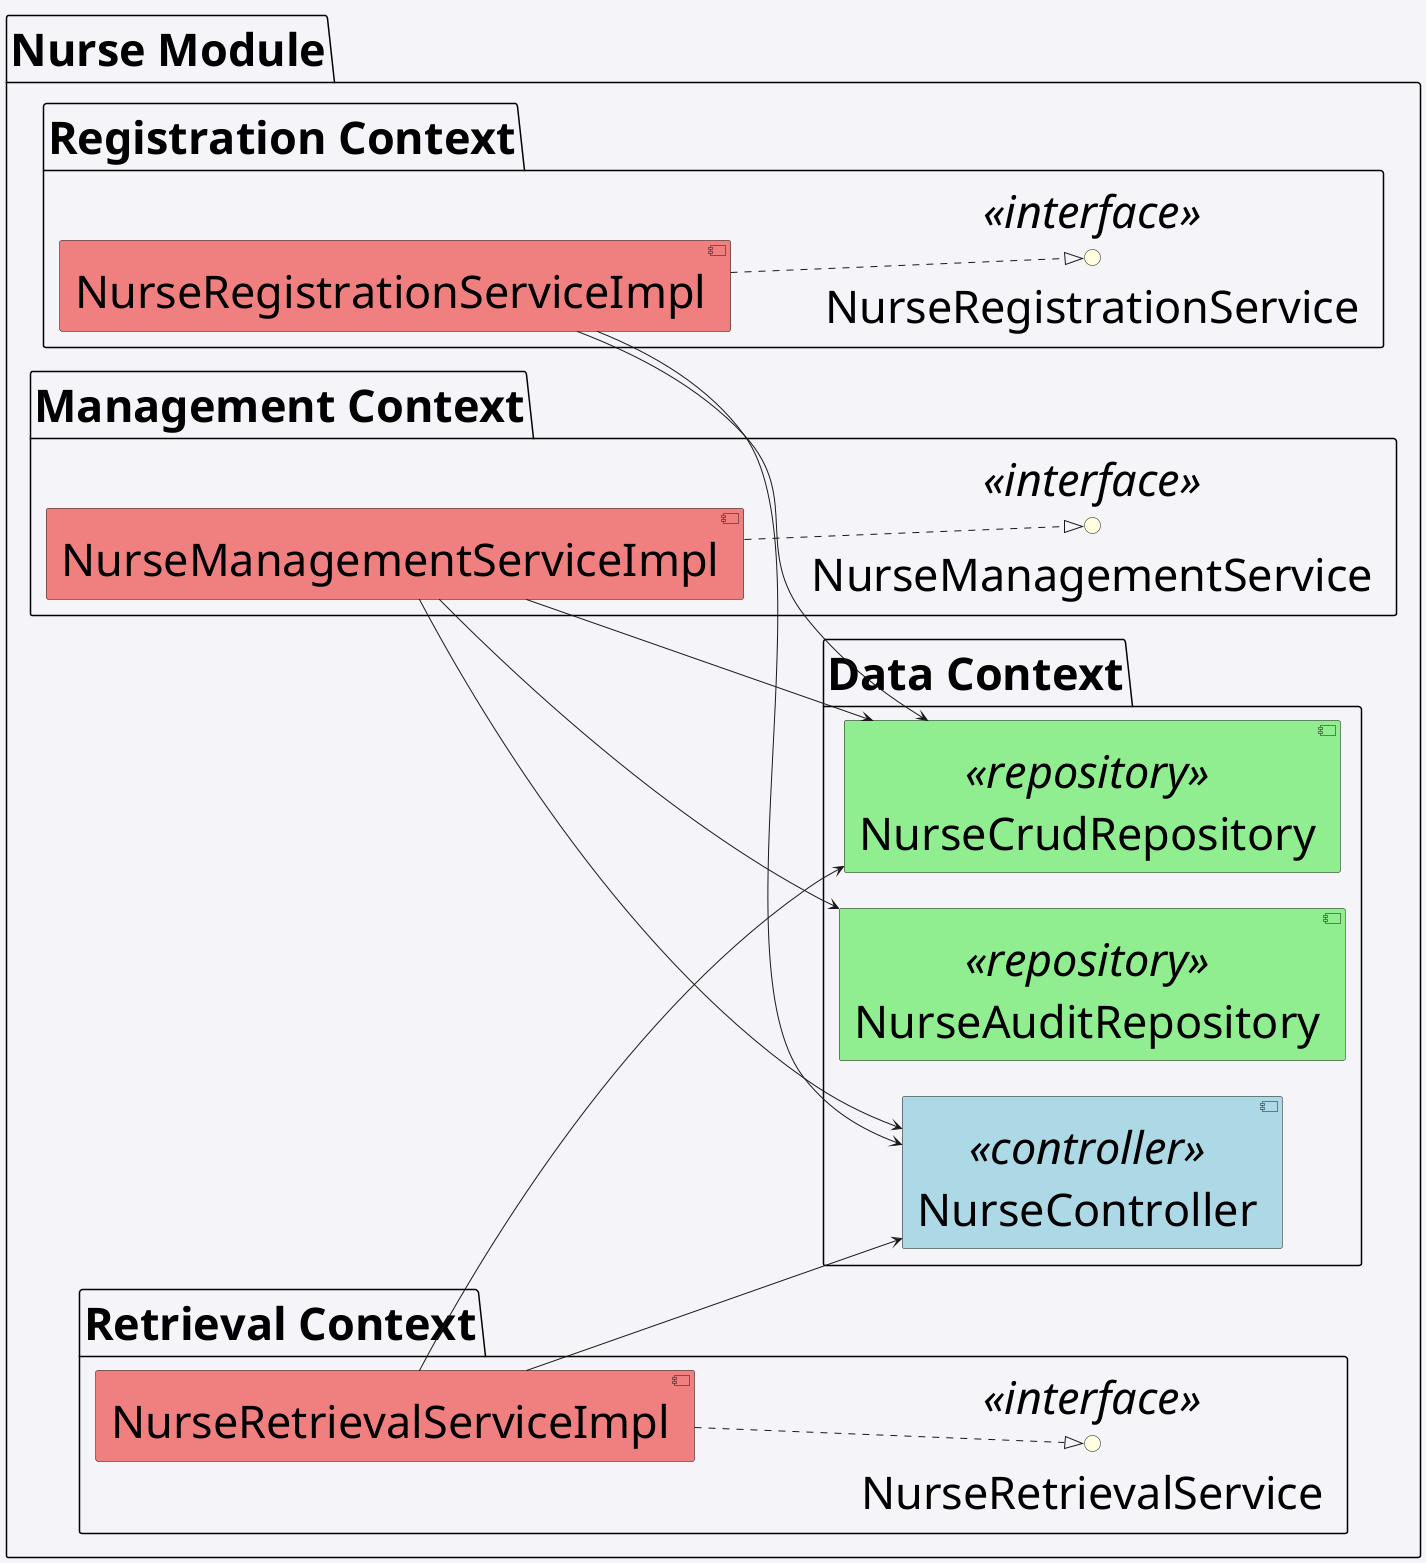 @startuml

skinparam backgroundColor #f4f4f9
skinparam componentStyle uml2
skinparam defaultFontSize 45
left to right direction

package "Nurse Module" {

    package "Data Context" {
        component "NurseController" <<controller>> #lightblue
        component "NurseCrudRepository" <<repository>> #lightgreen
        component "NurseAuditRepository" <<repository>> #lightgreen
    }

    package "Registration Context" {
        interface "NurseRegistrationService" <<interface>> #lightyellow
        component "NurseRegistrationServiceImpl" #lightcoral

        NurseRegistrationServiceImpl ..|> NurseRegistrationService
        NurseRegistrationServiceImpl --> NurseCrudRepository
        NurseRegistrationServiceImpl --> NurseController
    }

    package "Management Context" {
        interface "NurseManagementService" <<interface>> #lightyellow
        component "NurseManagementServiceImpl" #lightcoral

        NurseManagementServiceImpl ..|> NurseManagementService
        NurseManagementServiceImpl --> NurseCrudRepository
        NurseManagementServiceImpl --> NurseAuditRepository
        NurseManagementServiceImpl --> NurseController
    }

    package "Retrieval Context" {
        interface "NurseRetrievalService" <<interface>> #lightyellow
        component "NurseRetrievalServiceImpl" #lightcoral

        NurseRetrievalServiceImpl ..|> NurseRetrievalService
        NurseRetrievalServiceImpl --> NurseCrudRepository
        NurseRetrievalServiceImpl --> NurseController
    }

}

@enduml
